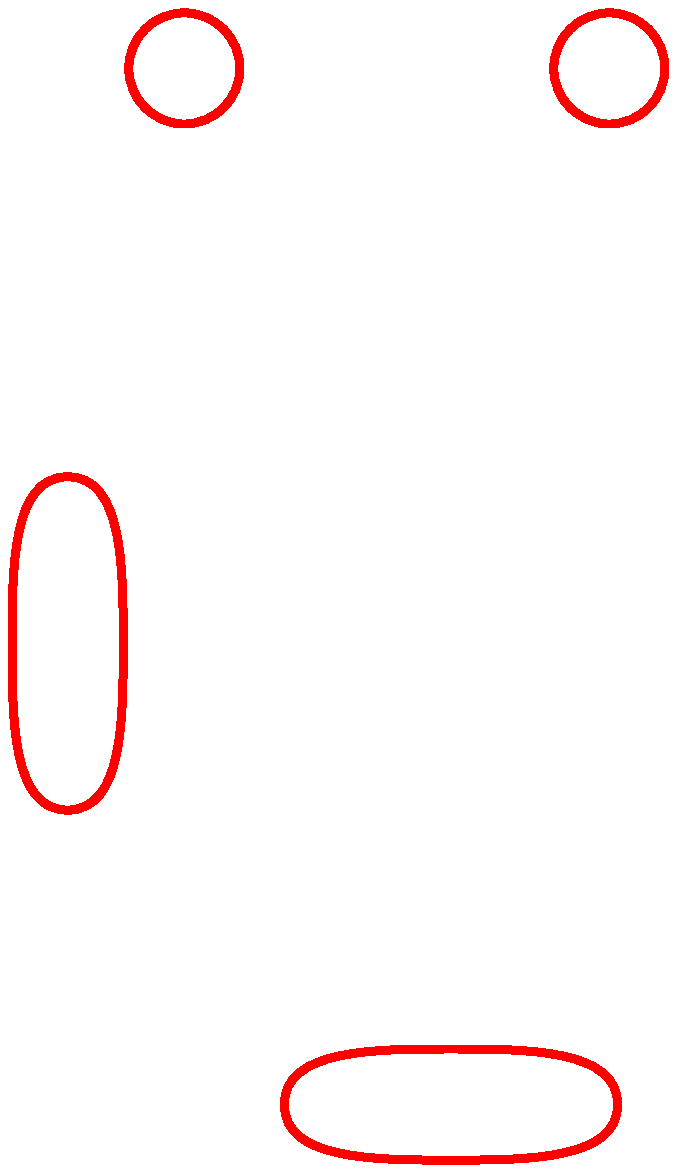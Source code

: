 input boxes;

circlesize=20bp;


beginfig(0);
externalfigure "./anno-error-1.png" xscaled 373bp yscaled 908bp;



circleit.a();
circleit.b();
circleit.c();
circleit.d();

a.c=(111bp, 578bp);
a.dx = a.dy = circlesize;

b.c=(264bp, 578bp);
b.dx = b.dy = circlesize;

c.c=(69bp, 371bp);
c.dx = c.dy/3 = circlesize;


d.c=(207bp, 205bp);
d.dx/3 = d.dy = circlesize;

pickup pencircle scaled 3pt
draw bpath(a) withcolor red;
draw bpath(b) withcolor red;
draw bpath(c) withcolor red;
draw bpath(d) withcolor red;

endfig;


beginfig(1);
externalfigure "./anno-error-2.png" xscaled 373bp yscaled 908bp;


circleit.a();
circleit.b();
circleit.c();
circleit.d();

a.c=(180bp, 512bp);
a.dx = a.dy = 2circlesize;

b.c=(58bp, 326bp);
1.5b.dx = 0.7b.dy = circlesize;

c.c=(140bp, 856bp);
2c.dx = c.dy = circlesize;


d.c=(117bp, 510bp);
2d.dx = 0.5d.dy = circlesize;

pickup pencircle scaled 3pt
draw bpath(a) withcolor red;
draw bpath(b) withcolor red;
draw bpath(c) withcolor red;
draw bpath(d) withcolor red;

endfig;



beginfig(2);
externalfigure "./anno-error-3.png" xscaled 373bp yscaled 908bp;


circleit.a();
circleit.b();
circleit.c();
circleit.d();

a.c=(158bp, 550bp);
a.dx = a.dy = circlesize;

b.c=(210bp, 550bp);
b.dx = b.dy = circlesize;

pickup pencircle scaled 3pt
draw bpath(a) withcolor red;
draw bpath(b) withcolor red;

endfig;

end;